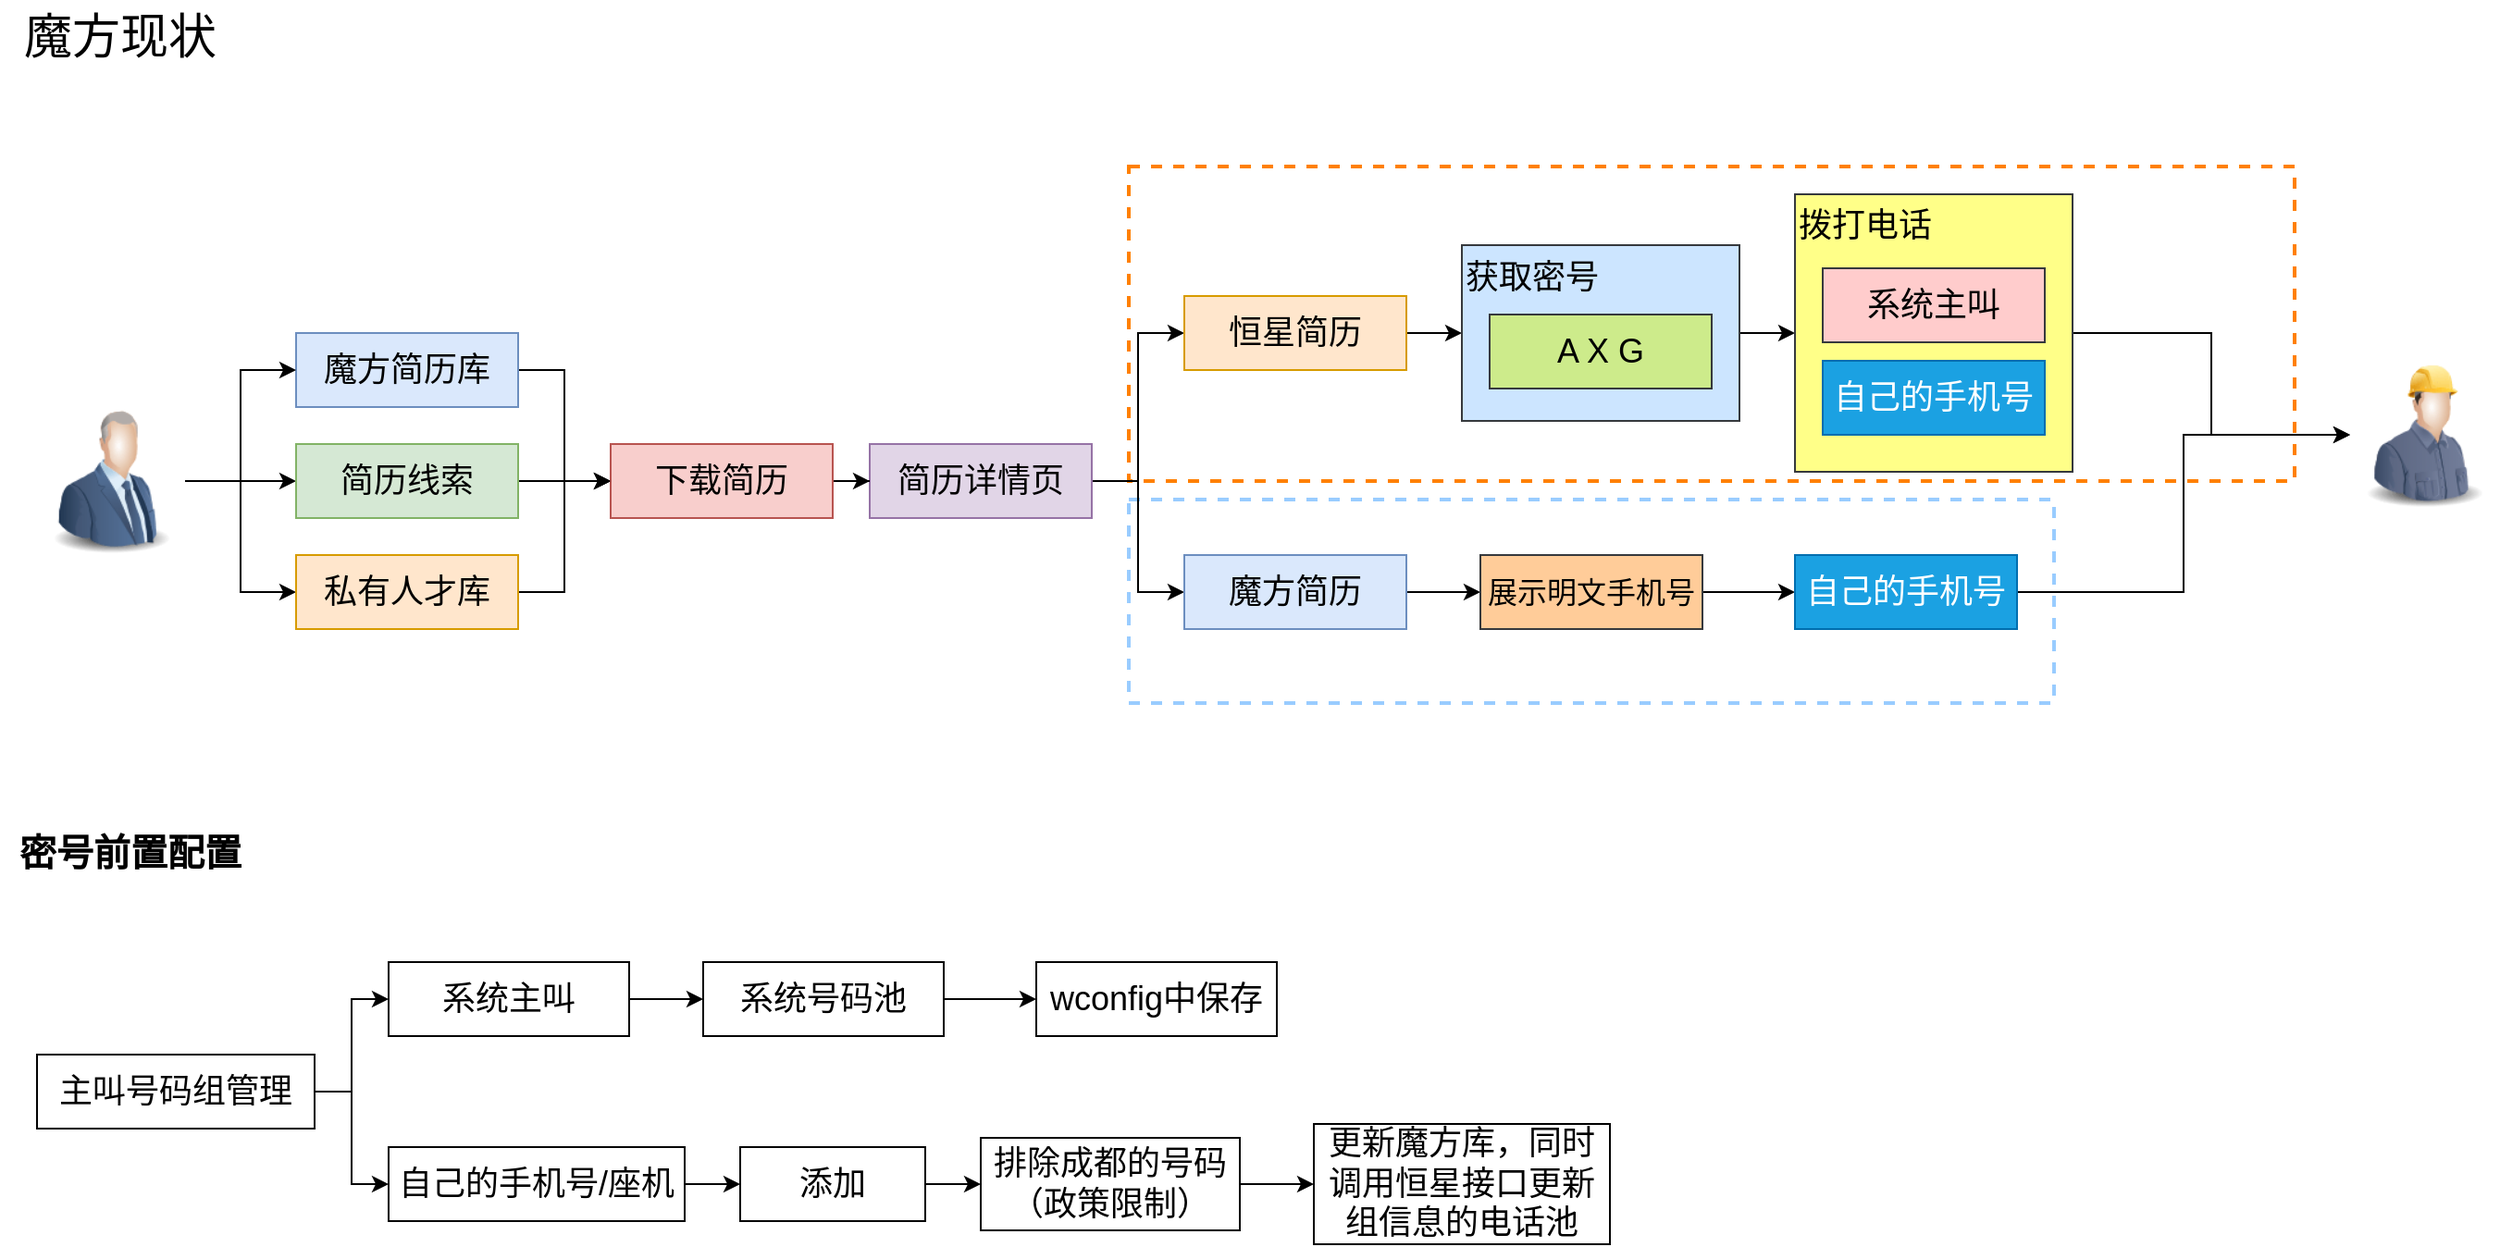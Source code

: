 <mxfile version="23.0.0" type="github">
  <diagram name="第 1 页" id="c8fIhuiG2VhrQn8hY_Cm">
    <mxGraphModel dx="1834" dy="1586" grid="1" gridSize="10" guides="1" tooltips="1" connect="1" arrows="1" fold="1" page="0" pageScale="1" pageWidth="827" pageHeight="1169" math="0" shadow="0">
      <root>
        <mxCell id="0" />
        <mxCell id="1" parent="0" />
        <mxCell id="uIM-vCdFYYvPqXACWQKx-59" value="" style="rounded=0;whiteSpace=wrap;html=1;dashed=1;strokeColor=#99CCFF;strokeWidth=2;" vertex="1" parent="1">
          <mxGeometry x="290" y="-370" width="500" height="110" as="geometry" />
        </mxCell>
        <mxCell id="uIM-vCdFYYvPqXACWQKx-58" value="" style="rounded=0;whiteSpace=wrap;html=1;dashed=1;strokeColor=#FF8000;strokeWidth=2;" vertex="1" parent="1">
          <mxGeometry x="290" y="-550" width="630" height="170" as="geometry" />
        </mxCell>
        <mxCell id="uIM-vCdFYYvPqXACWQKx-68" style="edgeStyle=orthogonalEdgeStyle;rounded=0;orthogonalLoop=1;jettySize=auto;html=1;entryX=0;entryY=0.5;entryDx=0;entryDy=0;" edge="1" parent="1" source="uIM-vCdFYYvPqXACWQKx-2" target="uIM-vCdFYYvPqXACWQKx-65">
          <mxGeometry relative="1" as="geometry" />
        </mxCell>
        <mxCell id="uIM-vCdFYYvPqXACWQKx-69" style="edgeStyle=orthogonalEdgeStyle;rounded=0;orthogonalLoop=1;jettySize=auto;html=1;entryX=0;entryY=0.5;entryDx=0;entryDy=0;" edge="1" parent="1" source="uIM-vCdFYYvPqXACWQKx-2" target="uIM-vCdFYYvPqXACWQKx-67">
          <mxGeometry relative="1" as="geometry" />
        </mxCell>
        <mxCell id="uIM-vCdFYYvPqXACWQKx-2" value="主叫号码组管理" style="rounded=0;whiteSpace=wrap;html=1;fontSize=18;" vertex="1" parent="1">
          <mxGeometry x="-300" y="-70" width="150" height="40" as="geometry" />
        </mxCell>
        <mxCell id="uIM-vCdFYYvPqXACWQKx-27" style="edgeStyle=orthogonalEdgeStyle;rounded=0;orthogonalLoop=1;jettySize=auto;html=1;entryX=0;entryY=0.5;entryDx=0;entryDy=0;" edge="1" parent="1" source="uIM-vCdFYYvPqXACWQKx-7" target="uIM-vCdFYYvPqXACWQKx-25">
          <mxGeometry relative="1" as="geometry" />
        </mxCell>
        <mxCell id="uIM-vCdFYYvPqXACWQKx-7" value="魔方简历库" style="rounded=0;whiteSpace=wrap;html=1;fontSize=18;fillColor=#dae8fc;strokeColor=#6c8ebf;" vertex="1" parent="1">
          <mxGeometry x="-160" y="-460" width="120" height="40" as="geometry" />
        </mxCell>
        <mxCell id="uIM-vCdFYYvPqXACWQKx-10" style="edgeStyle=orthogonalEdgeStyle;rounded=0;orthogonalLoop=1;jettySize=auto;html=1;entryX=0;entryY=0.5;entryDx=0;entryDy=0;" edge="1" parent="1" source="uIM-vCdFYYvPqXACWQKx-9" target="uIM-vCdFYYvPqXACWQKx-7">
          <mxGeometry relative="1" as="geometry" />
        </mxCell>
        <mxCell id="uIM-vCdFYYvPqXACWQKx-12" style="edgeStyle=orthogonalEdgeStyle;rounded=0;orthogonalLoop=1;jettySize=auto;html=1;entryX=0;entryY=0.5;entryDx=0;entryDy=0;" edge="1" parent="1" source="uIM-vCdFYYvPqXACWQKx-9" target="uIM-vCdFYYvPqXACWQKx-11">
          <mxGeometry relative="1" as="geometry" />
        </mxCell>
        <mxCell id="uIM-vCdFYYvPqXACWQKx-63" style="edgeStyle=orthogonalEdgeStyle;rounded=0;orthogonalLoop=1;jettySize=auto;html=1;entryX=0;entryY=0.5;entryDx=0;entryDy=0;" edge="1" parent="1" source="uIM-vCdFYYvPqXACWQKx-9" target="uIM-vCdFYYvPqXACWQKx-62">
          <mxGeometry relative="1" as="geometry" />
        </mxCell>
        <mxCell id="uIM-vCdFYYvPqXACWQKx-9" value="" style="image;html=1;image=img/lib/clip_art/people/Suit_Man_Blue_128x128.png" vertex="1" parent="1">
          <mxGeometry x="-300" y="-420" width="80" height="80" as="geometry" />
        </mxCell>
        <mxCell id="uIM-vCdFYYvPqXACWQKx-28" style="edgeStyle=orthogonalEdgeStyle;rounded=0;orthogonalLoop=1;jettySize=auto;html=1;entryX=0;entryY=0.5;entryDx=0;entryDy=0;" edge="1" parent="1" source="uIM-vCdFYYvPqXACWQKx-11" target="uIM-vCdFYYvPqXACWQKx-25">
          <mxGeometry relative="1" as="geometry" />
        </mxCell>
        <mxCell id="uIM-vCdFYYvPqXACWQKx-11" value="私有人才库" style="rounded=0;whiteSpace=wrap;html=1;fontSize=18;fillColor=#ffe6cc;strokeColor=#d79b00;" vertex="1" parent="1">
          <mxGeometry x="-160" y="-340" width="120" height="40" as="geometry" />
        </mxCell>
        <mxCell id="uIM-vCdFYYvPqXACWQKx-23" style="edgeStyle=orthogonalEdgeStyle;rounded=0;orthogonalLoop=1;jettySize=auto;html=1;entryX=0;entryY=0.5;entryDx=0;entryDy=0;" edge="1" parent="1" source="uIM-vCdFYYvPqXACWQKx-13" target="uIM-vCdFYYvPqXACWQKx-22">
          <mxGeometry relative="1" as="geometry" />
        </mxCell>
        <mxCell id="uIM-vCdFYYvPqXACWQKx-24" style="edgeStyle=orthogonalEdgeStyle;rounded=0;orthogonalLoop=1;jettySize=auto;html=1;entryX=0;entryY=0.5;entryDx=0;entryDy=0;" edge="1" parent="1" source="uIM-vCdFYYvPqXACWQKx-13" target="uIM-vCdFYYvPqXACWQKx-19">
          <mxGeometry relative="1" as="geometry" />
        </mxCell>
        <mxCell id="uIM-vCdFYYvPqXACWQKx-13" value="简历详情页" style="rounded=0;whiteSpace=wrap;html=1;fontSize=18;fillColor=#e1d5e7;strokeColor=#9673a6;" vertex="1" parent="1">
          <mxGeometry x="150" y="-400" width="120" height="40" as="geometry" />
        </mxCell>
        <mxCell id="uIM-vCdFYYvPqXACWQKx-30" value="" style="edgeStyle=orthogonalEdgeStyle;rounded=0;orthogonalLoop=1;jettySize=auto;html=1;" edge="1" parent="1" source="uIM-vCdFYYvPqXACWQKx-19" target="uIM-vCdFYYvPqXACWQKx-29">
          <mxGeometry relative="1" as="geometry" />
        </mxCell>
        <mxCell id="uIM-vCdFYYvPqXACWQKx-19" value="恒星简历" style="rounded=0;whiteSpace=wrap;html=1;fontSize=18;fillColor=#ffe6cc;strokeColor=#d79b00;" vertex="1" parent="1">
          <mxGeometry x="320" y="-480" width="120" height="40" as="geometry" />
        </mxCell>
        <mxCell id="uIM-vCdFYYvPqXACWQKx-34" value="" style="edgeStyle=orthogonalEdgeStyle;rounded=0;orthogonalLoop=1;jettySize=auto;html=1;" edge="1" parent="1" source="uIM-vCdFYYvPqXACWQKx-22" target="uIM-vCdFYYvPqXACWQKx-33">
          <mxGeometry relative="1" as="geometry" />
        </mxCell>
        <mxCell id="uIM-vCdFYYvPqXACWQKx-22" value="魔方简历" style="rounded=0;whiteSpace=wrap;html=1;fontSize=18;fillColor=#dae8fc;strokeColor=#6c8ebf;" vertex="1" parent="1">
          <mxGeometry x="320" y="-340" width="120" height="40" as="geometry" />
        </mxCell>
        <mxCell id="uIM-vCdFYYvPqXACWQKx-26" style="edgeStyle=orthogonalEdgeStyle;rounded=0;orthogonalLoop=1;jettySize=auto;html=1;entryX=0;entryY=0.5;entryDx=0;entryDy=0;" edge="1" parent="1" source="uIM-vCdFYYvPqXACWQKx-25" target="uIM-vCdFYYvPqXACWQKx-13">
          <mxGeometry relative="1" as="geometry" />
        </mxCell>
        <mxCell id="uIM-vCdFYYvPqXACWQKx-25" value="下载简历" style="rounded=0;whiteSpace=wrap;html=1;fontSize=18;fillColor=#f8cecc;strokeColor=#b85450;" vertex="1" parent="1">
          <mxGeometry x="10" y="-400" width="120" height="40" as="geometry" />
        </mxCell>
        <mxCell id="uIM-vCdFYYvPqXACWQKx-37" style="edgeStyle=orthogonalEdgeStyle;rounded=0;orthogonalLoop=1;jettySize=auto;html=1;entryX=0;entryY=0.5;entryDx=0;entryDy=0;" edge="1" parent="1" source="uIM-vCdFYYvPqXACWQKx-29" target="uIM-vCdFYYvPqXACWQKx-31">
          <mxGeometry relative="1" as="geometry" />
        </mxCell>
        <mxCell id="uIM-vCdFYYvPqXACWQKx-29" value="获取密号" style="rounded=0;whiteSpace=wrap;html=1;fontSize=18;align=left;verticalAlign=top;fillColor=#cce5ff;strokeColor=#36393d;" vertex="1" parent="1">
          <mxGeometry x="470" y="-507.5" width="150" height="95" as="geometry" />
        </mxCell>
        <mxCell id="uIM-vCdFYYvPqXACWQKx-56" style="edgeStyle=orthogonalEdgeStyle;rounded=0;orthogonalLoop=1;jettySize=auto;html=1;" edge="1" parent="1" source="uIM-vCdFYYvPqXACWQKx-31" target="uIM-vCdFYYvPqXACWQKx-55">
          <mxGeometry relative="1" as="geometry" />
        </mxCell>
        <mxCell id="uIM-vCdFYYvPqXACWQKx-31" value="拨打电话" style="rounded=0;whiteSpace=wrap;html=1;fontSize=18;verticalAlign=top;align=left;fillColor=#ffff88;strokeColor=#36393d;" vertex="1" parent="1">
          <mxGeometry x="650" y="-535" width="150" height="150" as="geometry" />
        </mxCell>
        <mxCell id="uIM-vCdFYYvPqXACWQKx-50" style="edgeStyle=orthogonalEdgeStyle;rounded=0;orthogonalLoop=1;jettySize=auto;html=1;entryX=0;entryY=0.5;entryDx=0;entryDy=0;" edge="1" parent="1" source="uIM-vCdFYYvPqXACWQKx-33" target="uIM-vCdFYYvPqXACWQKx-49">
          <mxGeometry relative="1" as="geometry" />
        </mxCell>
        <mxCell id="uIM-vCdFYYvPqXACWQKx-33" value="展示明文手机号" style="rounded=0;whiteSpace=wrap;html=1;fontSize=16;fillColor=#ffcc99;strokeColor=#36393d;" vertex="1" parent="1">
          <mxGeometry x="480" y="-340" width="120" height="40" as="geometry" />
        </mxCell>
        <mxCell id="uIM-vCdFYYvPqXACWQKx-57" style="edgeStyle=orthogonalEdgeStyle;rounded=0;orthogonalLoop=1;jettySize=auto;html=1;entryX=0;entryY=0.5;entryDx=0;entryDy=0;" edge="1" parent="1" source="uIM-vCdFYYvPqXACWQKx-49" target="uIM-vCdFYYvPqXACWQKx-55">
          <mxGeometry relative="1" as="geometry" />
        </mxCell>
        <mxCell id="uIM-vCdFYYvPqXACWQKx-49" value="自己的手机号" style="rounded=0;whiteSpace=wrap;html=1;fontSize=18;fillColor=#1ba1e2;strokeColor=#006EAF;fontColor=#ffffff;" vertex="1" parent="1">
          <mxGeometry x="650" y="-340" width="120" height="40" as="geometry" />
        </mxCell>
        <mxCell id="uIM-vCdFYYvPqXACWQKx-51" value="系统主叫" style="rounded=0;whiteSpace=wrap;html=1;fontSize=18;fillColor=#ffcccc;strokeColor=#36393d;" vertex="1" parent="1">
          <mxGeometry x="665" y="-495" width="120" height="40" as="geometry" />
        </mxCell>
        <mxCell id="uIM-vCdFYYvPqXACWQKx-52" value="自己的手机号" style="rounded=0;whiteSpace=wrap;html=1;fontSize=18;fillColor=#1ba1e2;strokeColor=#006EAF;fontColor=#ffffff;" vertex="1" parent="1">
          <mxGeometry x="665" y="-445" width="120" height="40" as="geometry" />
        </mxCell>
        <mxCell id="uIM-vCdFYYvPqXACWQKx-55" value="" style="image;html=1;image=img/lib/clip_art/people/Construction_Worker_Man_128x128.png" vertex="1" parent="1">
          <mxGeometry x="950" y="-445" width="80" height="80" as="geometry" />
        </mxCell>
        <mxCell id="uIM-vCdFYYvPqXACWQKx-60" value="魔方现状" style="text;html=1;strokeColor=none;fillColor=none;align=center;verticalAlign=middle;whiteSpace=wrap;rounded=0;fontSize=26;" vertex="1" parent="1">
          <mxGeometry x="-320" y="-640" width="130" height="40" as="geometry" />
        </mxCell>
        <mxCell id="uIM-vCdFYYvPqXACWQKx-61" value="A X G" style="rounded=0;whiteSpace=wrap;html=1;fontSize=18;fillColor=#cdeb8b;strokeColor=#36393d;" vertex="1" parent="1">
          <mxGeometry x="485" y="-470" width="120" height="40" as="geometry" />
        </mxCell>
        <mxCell id="uIM-vCdFYYvPqXACWQKx-64" style="edgeStyle=orthogonalEdgeStyle;rounded=0;orthogonalLoop=1;jettySize=auto;html=1;" edge="1" parent="1" source="uIM-vCdFYYvPqXACWQKx-62">
          <mxGeometry relative="1" as="geometry">
            <mxPoint x="10" y="-380" as="targetPoint" />
          </mxGeometry>
        </mxCell>
        <mxCell id="uIM-vCdFYYvPqXACWQKx-62" value="简历线索" style="rounded=0;whiteSpace=wrap;html=1;fontSize=18;fillColor=#d5e8d4;strokeColor=#82b366;" vertex="1" parent="1">
          <mxGeometry x="-160" y="-400" width="120" height="40" as="geometry" />
        </mxCell>
        <mxCell id="uIM-vCdFYYvPqXACWQKx-77" value="" style="edgeStyle=orthogonalEdgeStyle;rounded=0;orthogonalLoop=1;jettySize=auto;html=1;" edge="1" parent="1" source="uIM-vCdFYYvPqXACWQKx-65" target="uIM-vCdFYYvPqXACWQKx-76">
          <mxGeometry relative="1" as="geometry" />
        </mxCell>
        <mxCell id="uIM-vCdFYYvPqXACWQKx-65" value="系统主叫" style="rounded=0;whiteSpace=wrap;html=1;fontSize=18;" vertex="1" parent="1">
          <mxGeometry x="-110" y="-120" width="130" height="40" as="geometry" />
        </mxCell>
        <mxCell id="uIM-vCdFYYvPqXACWQKx-71" value="" style="edgeStyle=orthogonalEdgeStyle;rounded=0;orthogonalLoop=1;jettySize=auto;html=1;" edge="1" parent="1" source="uIM-vCdFYYvPqXACWQKx-67" target="uIM-vCdFYYvPqXACWQKx-70">
          <mxGeometry relative="1" as="geometry" />
        </mxCell>
        <mxCell id="uIM-vCdFYYvPqXACWQKx-67" value="自己的手机号/座机" style="rounded=0;whiteSpace=wrap;html=1;fontSize=18;" vertex="1" parent="1">
          <mxGeometry x="-110" y="-20" width="160" height="40" as="geometry" />
        </mxCell>
        <mxCell id="uIM-vCdFYYvPqXACWQKx-73" value="" style="edgeStyle=orthogonalEdgeStyle;rounded=0;orthogonalLoop=1;jettySize=auto;html=1;" edge="1" parent="1" source="uIM-vCdFYYvPqXACWQKx-70" target="uIM-vCdFYYvPqXACWQKx-72">
          <mxGeometry relative="1" as="geometry" />
        </mxCell>
        <mxCell id="uIM-vCdFYYvPqXACWQKx-70" value="添加" style="rounded=0;whiteSpace=wrap;html=1;fontSize=18;" vertex="1" parent="1">
          <mxGeometry x="80" y="-20" width="100" height="40" as="geometry" />
        </mxCell>
        <mxCell id="uIM-vCdFYYvPqXACWQKx-75" value="" style="edgeStyle=orthogonalEdgeStyle;rounded=0;orthogonalLoop=1;jettySize=auto;html=1;" edge="1" parent="1" source="uIM-vCdFYYvPqXACWQKx-72" target="uIM-vCdFYYvPqXACWQKx-74">
          <mxGeometry relative="1" as="geometry" />
        </mxCell>
        <mxCell id="uIM-vCdFYYvPqXACWQKx-72" value="排除成都的号码（政策限制）" style="rounded=0;whiteSpace=wrap;html=1;fontSize=18;" vertex="1" parent="1">
          <mxGeometry x="210" y="-25" width="140" height="50" as="geometry" />
        </mxCell>
        <mxCell id="uIM-vCdFYYvPqXACWQKx-74" value="更新魔方库，同时调用恒星接口更新组信息的电话池" style="rounded=0;whiteSpace=wrap;html=1;fontSize=18;" vertex="1" parent="1">
          <mxGeometry x="390" y="-32.5" width="160" height="65" as="geometry" />
        </mxCell>
        <mxCell id="uIM-vCdFYYvPqXACWQKx-79" value="" style="edgeStyle=orthogonalEdgeStyle;rounded=0;orthogonalLoop=1;jettySize=auto;html=1;" edge="1" parent="1" source="uIM-vCdFYYvPqXACWQKx-76" target="uIM-vCdFYYvPqXACWQKx-78">
          <mxGeometry relative="1" as="geometry" />
        </mxCell>
        <mxCell id="uIM-vCdFYYvPqXACWQKx-76" value="系统号码池" style="rounded=0;whiteSpace=wrap;html=1;fontSize=18;" vertex="1" parent="1">
          <mxGeometry x="60" y="-120" width="130" height="40" as="geometry" />
        </mxCell>
        <mxCell id="uIM-vCdFYYvPqXACWQKx-78" value="wconfig中保存" style="rounded=0;whiteSpace=wrap;html=1;fontSize=18;" vertex="1" parent="1">
          <mxGeometry x="240" y="-120" width="130" height="40" as="geometry" />
        </mxCell>
        <mxCell id="uIM-vCdFYYvPqXACWQKx-80" value="密号前置配置" style="text;html=1;align=center;verticalAlign=middle;resizable=0;points=[];autosize=1;strokeColor=none;fillColor=none;fontSize=20;fontStyle=1" vertex="1" parent="1">
          <mxGeometry x="-320" y="-200" width="140" height="40" as="geometry" />
        </mxCell>
      </root>
    </mxGraphModel>
  </diagram>
</mxfile>

